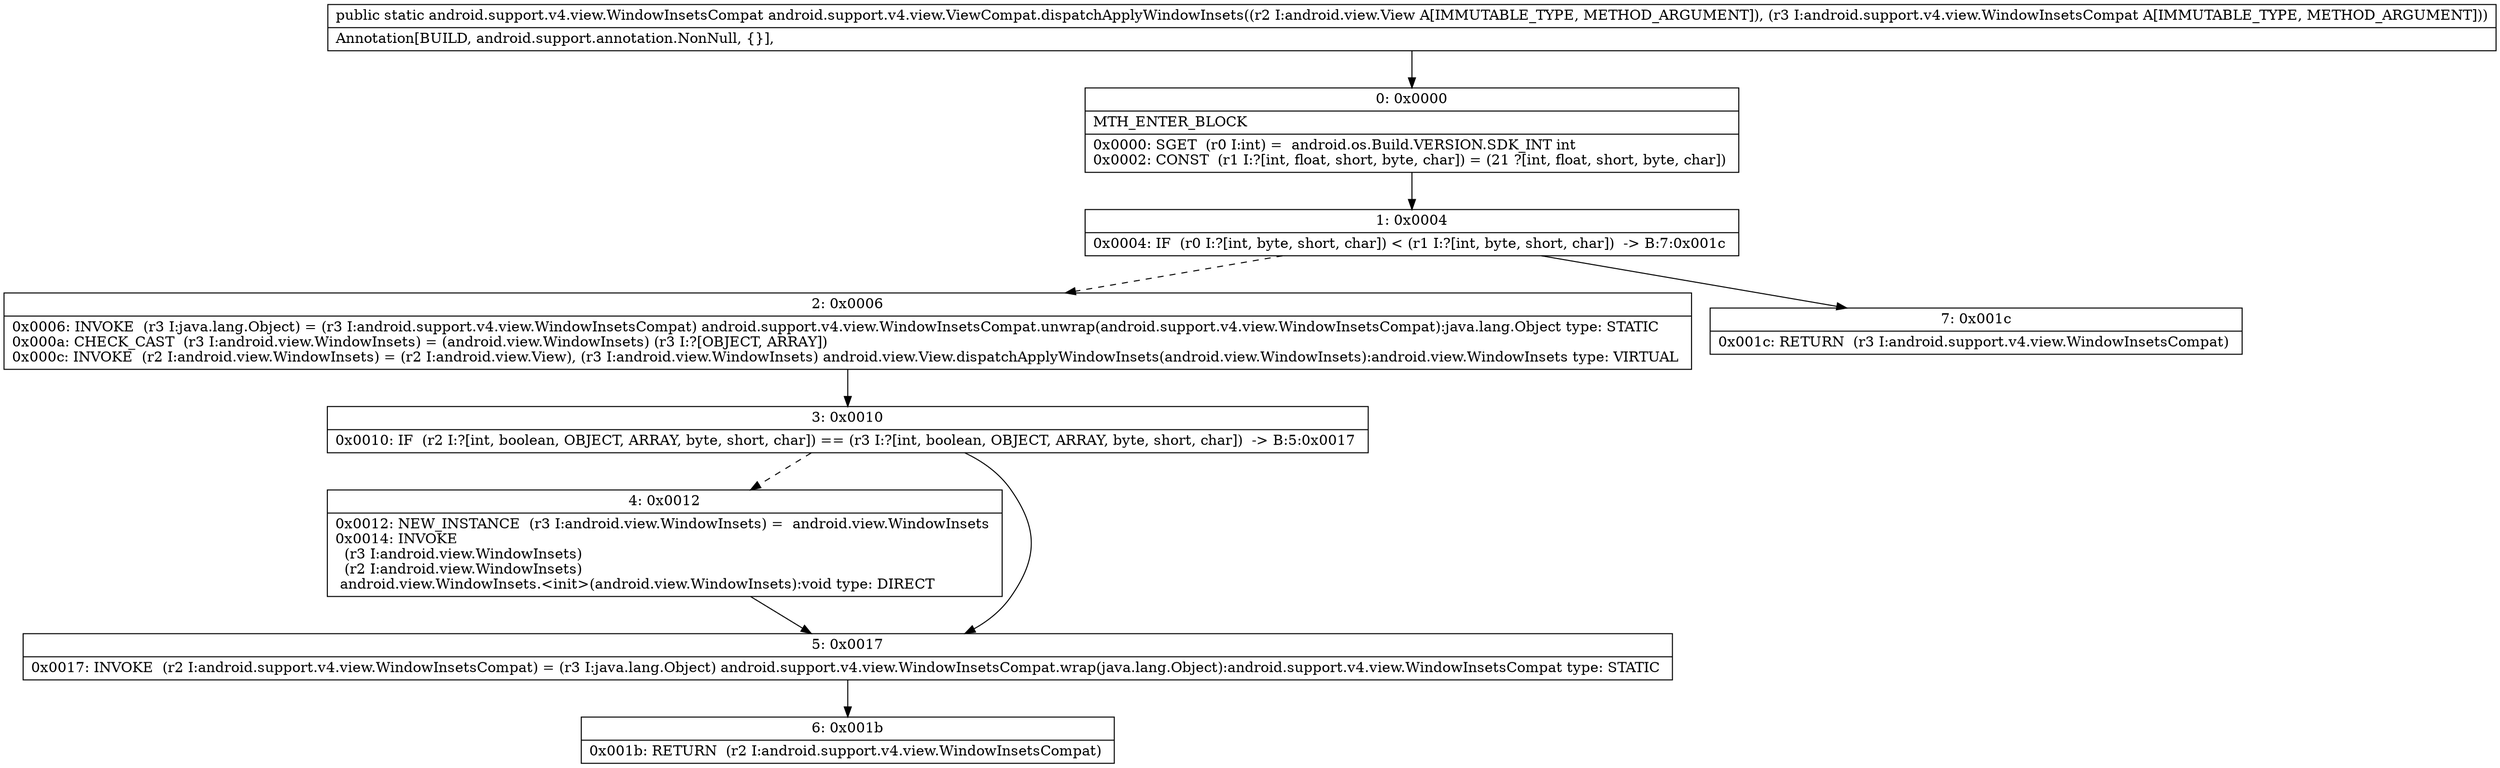 digraph "CFG forandroid.support.v4.view.ViewCompat.dispatchApplyWindowInsets(Landroid\/view\/View;Landroid\/support\/v4\/view\/WindowInsetsCompat;)Landroid\/support\/v4\/view\/WindowInsetsCompat;" {
Node_0 [shape=record,label="{0\:\ 0x0000|MTH_ENTER_BLOCK\l|0x0000: SGET  (r0 I:int) =  android.os.Build.VERSION.SDK_INT int \l0x0002: CONST  (r1 I:?[int, float, short, byte, char]) = (21 ?[int, float, short, byte, char]) \l}"];
Node_1 [shape=record,label="{1\:\ 0x0004|0x0004: IF  (r0 I:?[int, byte, short, char]) \< (r1 I:?[int, byte, short, char])  \-\> B:7:0x001c \l}"];
Node_2 [shape=record,label="{2\:\ 0x0006|0x0006: INVOKE  (r3 I:java.lang.Object) = (r3 I:android.support.v4.view.WindowInsetsCompat) android.support.v4.view.WindowInsetsCompat.unwrap(android.support.v4.view.WindowInsetsCompat):java.lang.Object type: STATIC \l0x000a: CHECK_CAST  (r3 I:android.view.WindowInsets) = (android.view.WindowInsets) (r3 I:?[OBJECT, ARRAY]) \l0x000c: INVOKE  (r2 I:android.view.WindowInsets) = (r2 I:android.view.View), (r3 I:android.view.WindowInsets) android.view.View.dispatchApplyWindowInsets(android.view.WindowInsets):android.view.WindowInsets type: VIRTUAL \l}"];
Node_3 [shape=record,label="{3\:\ 0x0010|0x0010: IF  (r2 I:?[int, boolean, OBJECT, ARRAY, byte, short, char]) == (r3 I:?[int, boolean, OBJECT, ARRAY, byte, short, char])  \-\> B:5:0x0017 \l}"];
Node_4 [shape=record,label="{4\:\ 0x0012|0x0012: NEW_INSTANCE  (r3 I:android.view.WindowInsets) =  android.view.WindowInsets \l0x0014: INVOKE  \l  (r3 I:android.view.WindowInsets)\l  (r2 I:android.view.WindowInsets)\l android.view.WindowInsets.\<init\>(android.view.WindowInsets):void type: DIRECT \l}"];
Node_5 [shape=record,label="{5\:\ 0x0017|0x0017: INVOKE  (r2 I:android.support.v4.view.WindowInsetsCompat) = (r3 I:java.lang.Object) android.support.v4.view.WindowInsetsCompat.wrap(java.lang.Object):android.support.v4.view.WindowInsetsCompat type: STATIC \l}"];
Node_6 [shape=record,label="{6\:\ 0x001b|0x001b: RETURN  (r2 I:android.support.v4.view.WindowInsetsCompat) \l}"];
Node_7 [shape=record,label="{7\:\ 0x001c|0x001c: RETURN  (r3 I:android.support.v4.view.WindowInsetsCompat) \l}"];
MethodNode[shape=record,label="{public static android.support.v4.view.WindowInsetsCompat android.support.v4.view.ViewCompat.dispatchApplyWindowInsets((r2 I:android.view.View A[IMMUTABLE_TYPE, METHOD_ARGUMENT]), (r3 I:android.support.v4.view.WindowInsetsCompat A[IMMUTABLE_TYPE, METHOD_ARGUMENT]))  | Annotation[BUILD, android.support.annotation.NonNull, \{\}], \l}"];
MethodNode -> Node_0;
Node_0 -> Node_1;
Node_1 -> Node_2[style=dashed];
Node_1 -> Node_7;
Node_2 -> Node_3;
Node_3 -> Node_4[style=dashed];
Node_3 -> Node_5;
Node_4 -> Node_5;
Node_5 -> Node_6;
}

